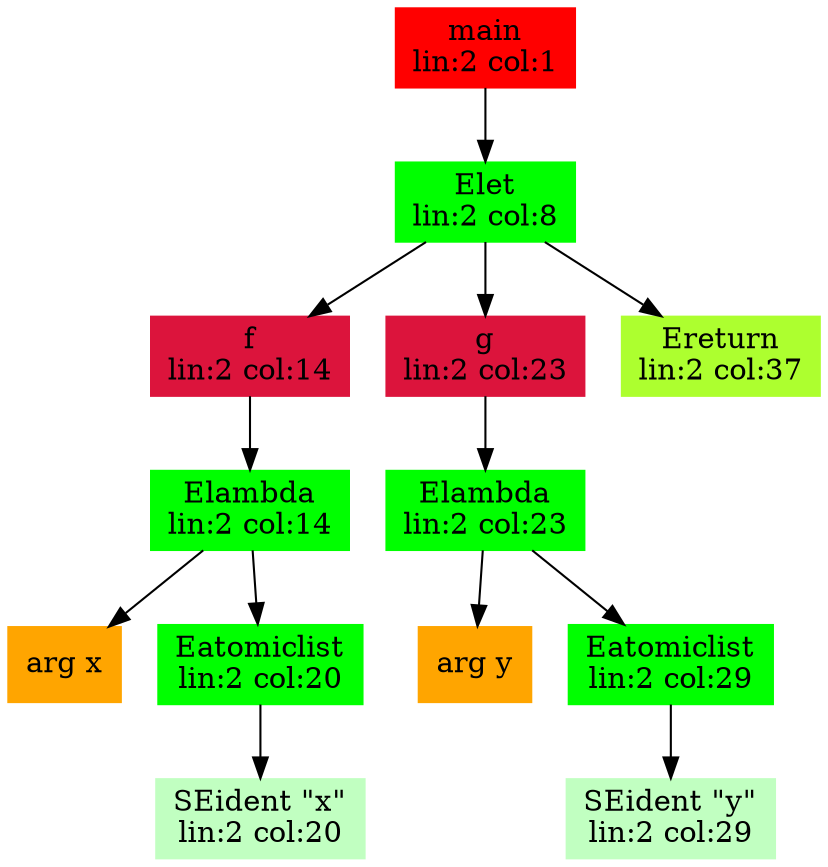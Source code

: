 digraph G {
node [shape=box]
0 [label="main
lin:2 col:1",color=red, style=filled]
1 [label="Elet
lin:2 col:8",color=green,style=filled]
0 -> 1
2 [label="f
lin:2 col:14",color=crimson, style=filled]
1 -> 2
3 [label="Elambda
lin:2 col:14",color=green,style=filled]
2 -> 3
4 [label="arg x",color=orange,style=filled]
3 -> 4
5 [label="Eatomiclist
lin:2 col:20",color=green,style=filled]
3 -> 5
6 [label="SEident \"x\"
lin:2 col:20",color=darkseagreen1,style=filled]
5 -> 6
7 [label="g
lin:2 col:23",color=crimson, style=filled]
1 -> 7
8 [label="Elambda
lin:2 col:23",color=green,style=filled]
7 -> 8
9 [label="arg y",color=orange,style=filled]
8 -> 9
10 [label="Eatomiclist
lin:2 col:29",color=green,style=filled]
8 -> 10
11 [label="SEident \"y\"
lin:2 col:29",color=darkseagreen1,style=filled]
10 -> 11
12 [label="Ereturn
lin:2 col:37",color=greenyellow,style=filled]
1 -> 12

}
